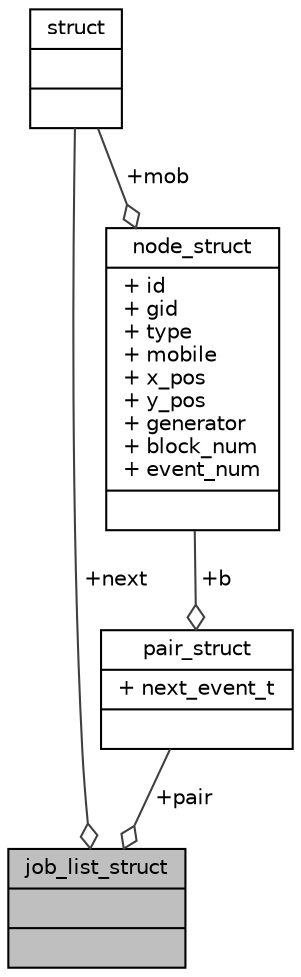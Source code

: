 digraph "job_list_struct"
{
 // LATEX_PDF_SIZE
  edge [fontname="Helvetica",fontsize="10",labelfontname="Helvetica",labelfontsize="10"];
  node [fontname="Helvetica",fontsize="10",shape=record];
  Node1 [label="{job_list_struct\n||}",height=0.2,width=0.4,color="black", fillcolor="grey75", style="filled", fontcolor="black",tooltip=" "];
  Node2 -> Node1 [color="grey25",fontsize="10",style="solid",label=" +pair" ,arrowhead="odiamond",fontname="Helvetica"];
  Node2 [label="{pair_struct\n|+ next_event_t\l|}",height=0.2,width=0.4,color="black", fillcolor="white", style="filled",URL="$structpair__struct.html",tooltip=" "];
  Node3 -> Node2 [color="grey25",fontsize="10",style="solid",label=" +b" ,arrowhead="odiamond",fontname="Helvetica"];
  Node3 [label="{node_struct\n|+ id\l+ gid\l+ type\l+ mobile\l+ x_pos\l+ y_pos\l+ generator\l+ block_num\l+ event_num\l|}",height=0.2,width=0.4,color="black", fillcolor="white", style="filled",URL="$structnode__struct.html",tooltip=" "];
  Node4 -> Node3 [color="grey25",fontsize="10",style="solid",label=" +mob" ,arrowhead="odiamond",fontname="Helvetica"];
  Node4 [label="{struct\n||}",height=0.2,width=0.4,color="black", fillcolor="white", style="filled",URL="$structstruct.html",tooltip="holds vehicle id and initial pointer to the head of the linked list in hastable"];
  Node4 -> Node1 [color="grey25",fontsize="10",style="solid",label=" +next" ,arrowhead="odiamond",fontname="Helvetica"];
}
